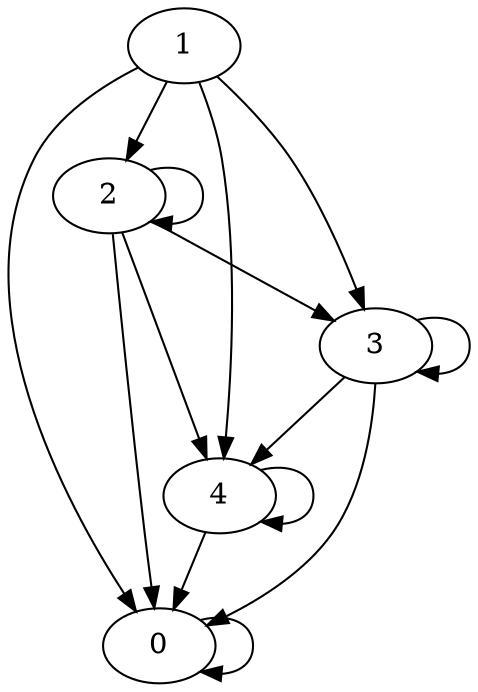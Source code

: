 digraph {
    1;
    4;
    0;
    3;
    2;
    2 -> 2;
    2 -> 0;
    1 -> 4;
    1 -> 2;
    1 -> 0;
    2 -> 4;
    3 -> 3;
    4 -> 0;
    4 -> 4;
    3 -> 0;
    0 -> 0;
    2 -> 3;
    1 -> 3;
    3 -> 4;
}